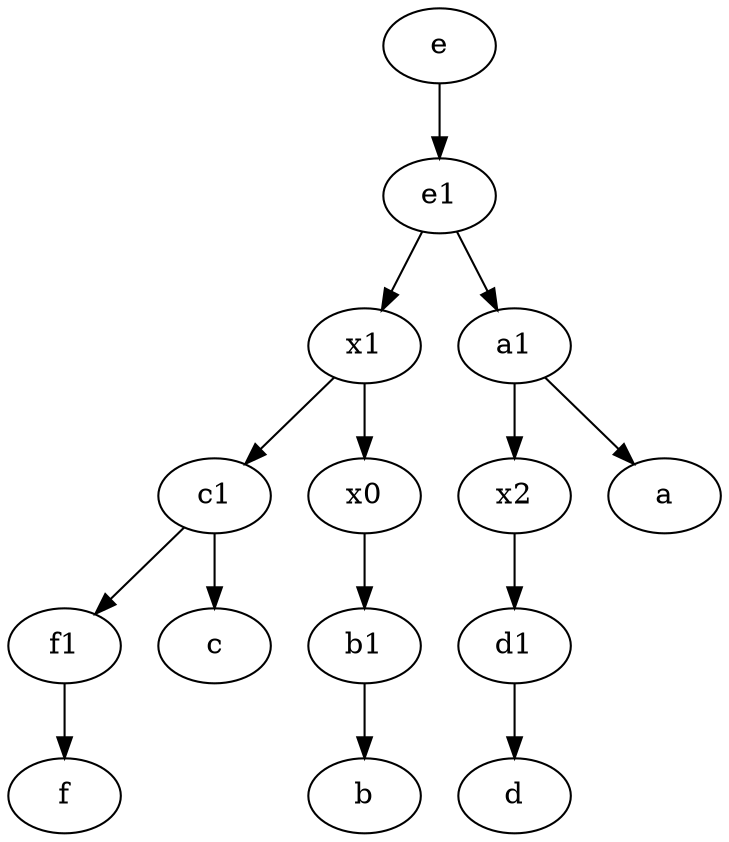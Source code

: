 digraph  {
	b1 [pos="45,20!"];
	f1;
	e [pos="30,50!"];
	e1 [pos="25,45!"];
	x2;
	c1 [pos="30,15!"];
	x0;
	d1 [pos="25,30!"];
	x1;
	a1 [pos="40,15!"];
	e -> e1;
	x1 -> c1;
	c1 -> f1;
	x0 -> b1;
	e1 -> x1;
	f1 -> f;
	e1 -> a1;
	x1 -> x0;
	d1 -> d;
	b1 -> b;
	c1 -> c;
	a1 -> a;
	x2 -> d1;
	a1 -> x2;

	}